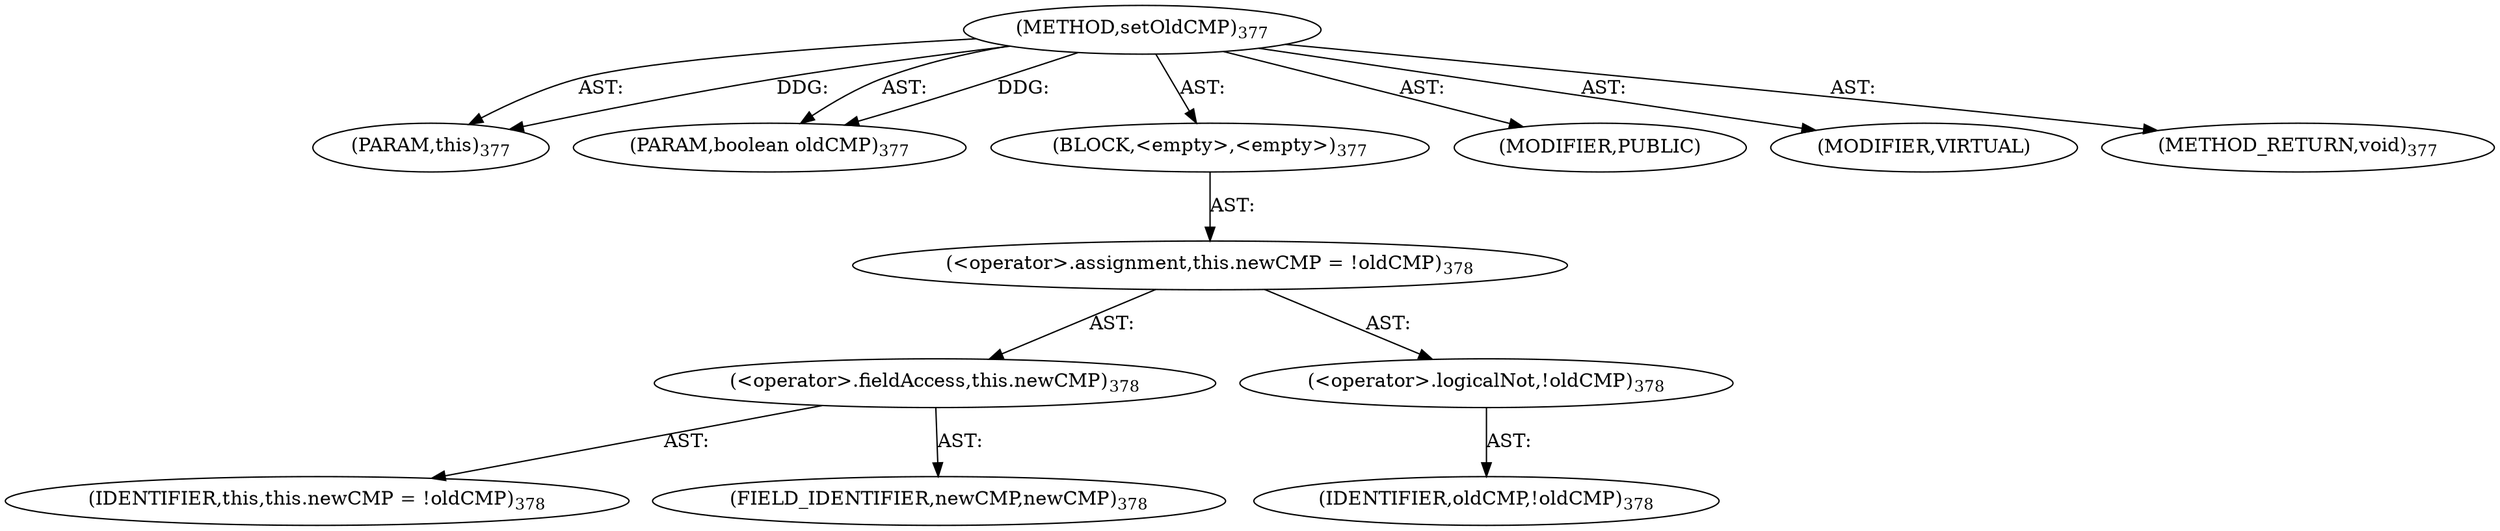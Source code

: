 digraph "setOldCMP" {  
"111669149714" [label = <(METHOD,setOldCMP)<SUB>377</SUB>> ]
"115964117007" [label = <(PARAM,this)<SUB>377</SUB>> ]
"115964117039" [label = <(PARAM,boolean oldCMP)<SUB>377</SUB>> ]
"25769803795" [label = <(BLOCK,&lt;empty&gt;,&lt;empty&gt;)<SUB>377</SUB>> ]
"30064771118" [label = <(&lt;operator&gt;.assignment,this.newCMP = !oldCMP)<SUB>378</SUB>> ]
"30064771119" [label = <(&lt;operator&gt;.fieldAccess,this.newCMP)<SUB>378</SUB>> ]
"68719476751" [label = <(IDENTIFIER,this,this.newCMP = !oldCMP)<SUB>378</SUB>> ]
"55834574868" [label = <(FIELD_IDENTIFIER,newCMP,newCMP)<SUB>378</SUB>> ]
"30064771120" [label = <(&lt;operator&gt;.logicalNot,!oldCMP)<SUB>378</SUB>> ]
"68719476816" [label = <(IDENTIFIER,oldCMP,!oldCMP)<SUB>378</SUB>> ]
"133143986263" [label = <(MODIFIER,PUBLIC)> ]
"133143986264" [label = <(MODIFIER,VIRTUAL)> ]
"128849018898" [label = <(METHOD_RETURN,void)<SUB>377</SUB>> ]
  "111669149714" -> "115964117007"  [ label = "AST: "] 
  "111669149714" -> "115964117039"  [ label = "AST: "] 
  "111669149714" -> "25769803795"  [ label = "AST: "] 
  "111669149714" -> "133143986263"  [ label = "AST: "] 
  "111669149714" -> "133143986264"  [ label = "AST: "] 
  "111669149714" -> "128849018898"  [ label = "AST: "] 
  "25769803795" -> "30064771118"  [ label = "AST: "] 
  "30064771118" -> "30064771119"  [ label = "AST: "] 
  "30064771118" -> "30064771120"  [ label = "AST: "] 
  "30064771119" -> "68719476751"  [ label = "AST: "] 
  "30064771119" -> "55834574868"  [ label = "AST: "] 
  "30064771120" -> "68719476816"  [ label = "AST: "] 
  "111669149714" -> "115964117007"  [ label = "DDG: "] 
  "111669149714" -> "115964117039"  [ label = "DDG: "] 
}
